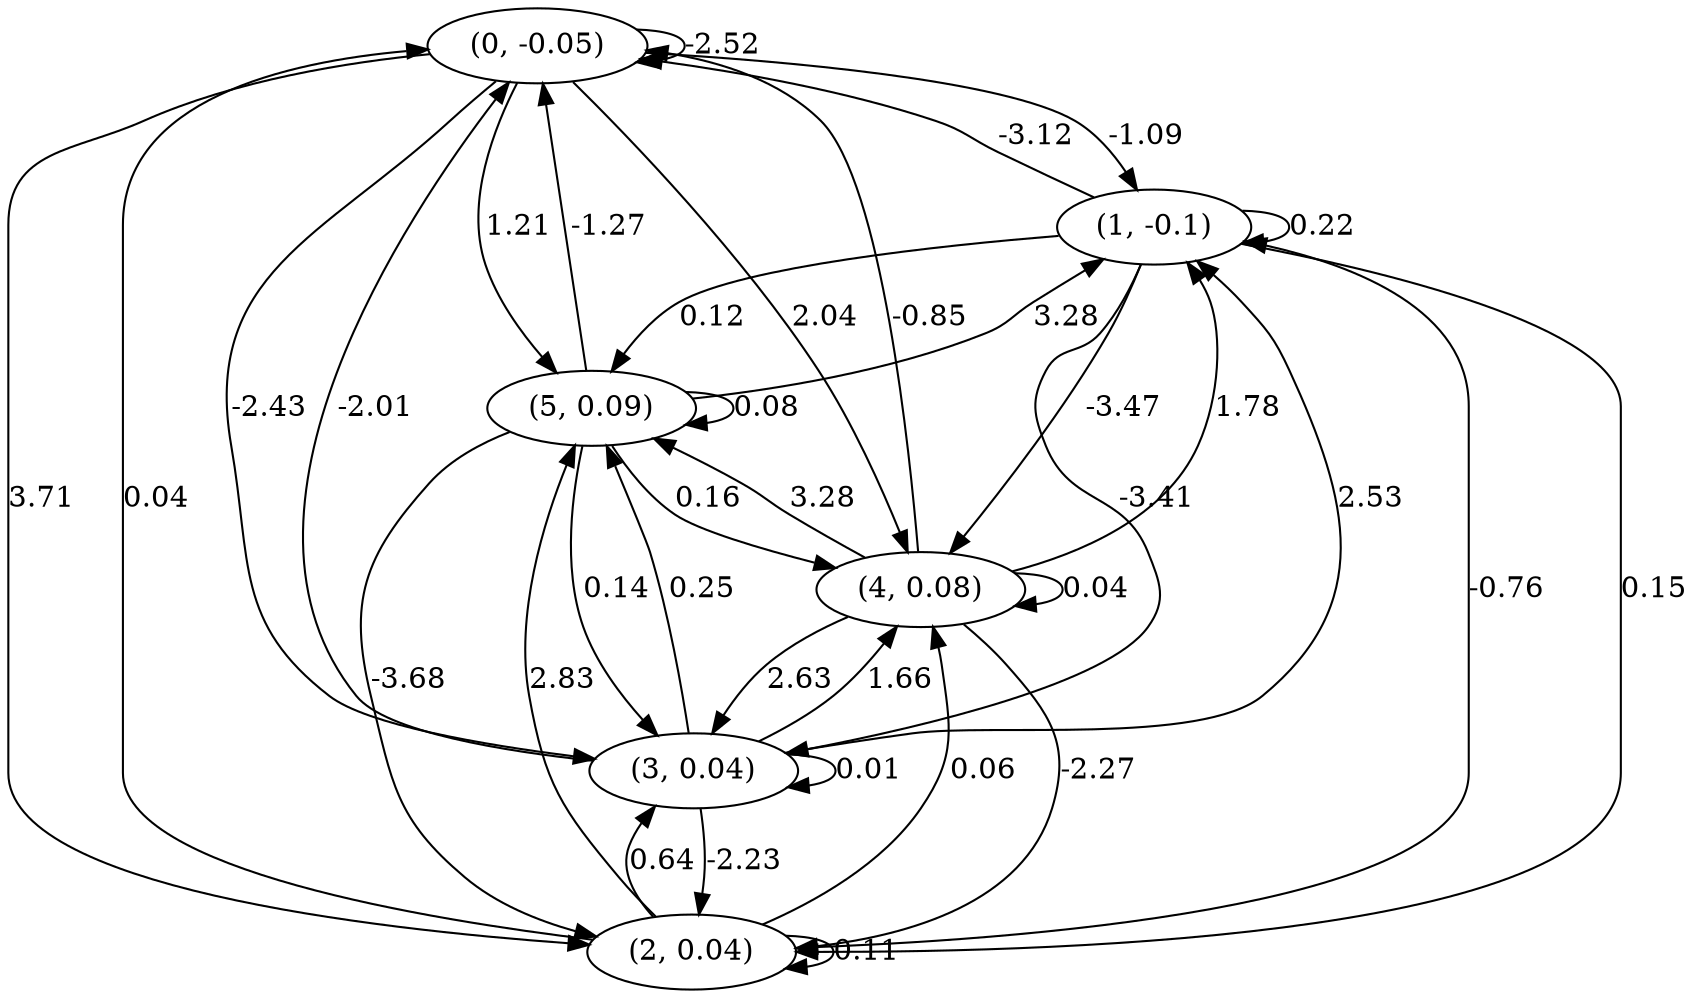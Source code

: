 digraph {
    0 [ label = "(0, -0.05)" ]
    1 [ label = "(1, -0.1)" ]
    2 [ label = "(2, 0.04)" ]
    3 [ label = "(3, 0.04)" ]
    4 [ label = "(4, 0.08)" ]
    5 [ label = "(5, 0.09)" ]
    0 -> 0 [ label = "-2.52" ]
    1 -> 1 [ label = "0.22" ]
    2 -> 2 [ label = "0.11" ]
    3 -> 3 [ label = "0.01" ]
    4 -> 4 [ label = "0.04" ]
    5 -> 5 [ label = "0.08" ]
    1 -> 0 [ label = "-3.12" ]
    2 -> 0 [ label = "0.04" ]
    3 -> 0 [ label = "-2.01" ]
    4 -> 0 [ label = "-0.85" ]
    5 -> 0 [ label = "-1.27" ]
    0 -> 1 [ label = "-1.09" ]
    2 -> 1 [ label = "-0.76" ]
    3 -> 1 [ label = "2.53" ]
    4 -> 1 [ label = "1.78" ]
    5 -> 1 [ label = "3.28" ]
    0 -> 2 [ label = "3.71" ]
    1 -> 2 [ label = "0.15" ]
    3 -> 2 [ label = "-2.23" ]
    4 -> 2 [ label = "-2.27" ]
    5 -> 2 [ label = "-3.68" ]
    0 -> 3 [ label = "-2.43" ]
    1 -> 3 [ label = "-3.41" ]
    2 -> 3 [ label = "0.64" ]
    4 -> 3 [ label = "2.63" ]
    5 -> 3 [ label = "0.14" ]
    0 -> 4 [ label = "2.04" ]
    1 -> 4 [ label = "-3.47" ]
    2 -> 4 [ label = "0.06" ]
    3 -> 4 [ label = "1.66" ]
    5 -> 4 [ label = "0.16" ]
    0 -> 5 [ label = "1.21" ]
    1 -> 5 [ label = "0.12" ]
    2 -> 5 [ label = "2.83" ]
    3 -> 5 [ label = "0.25" ]
    4 -> 5 [ label = "3.28" ]
}

